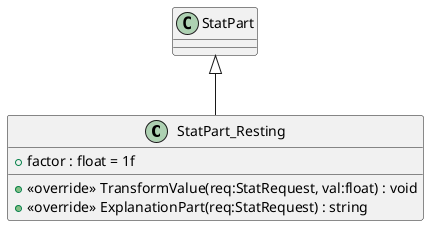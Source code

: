 @startuml
class StatPart_Resting {
    + factor : float = 1f
    + <<override>> TransformValue(req:StatRequest, val:float) : void
    + <<override>> ExplanationPart(req:StatRequest) : string
}
StatPart <|-- StatPart_Resting
@enduml
